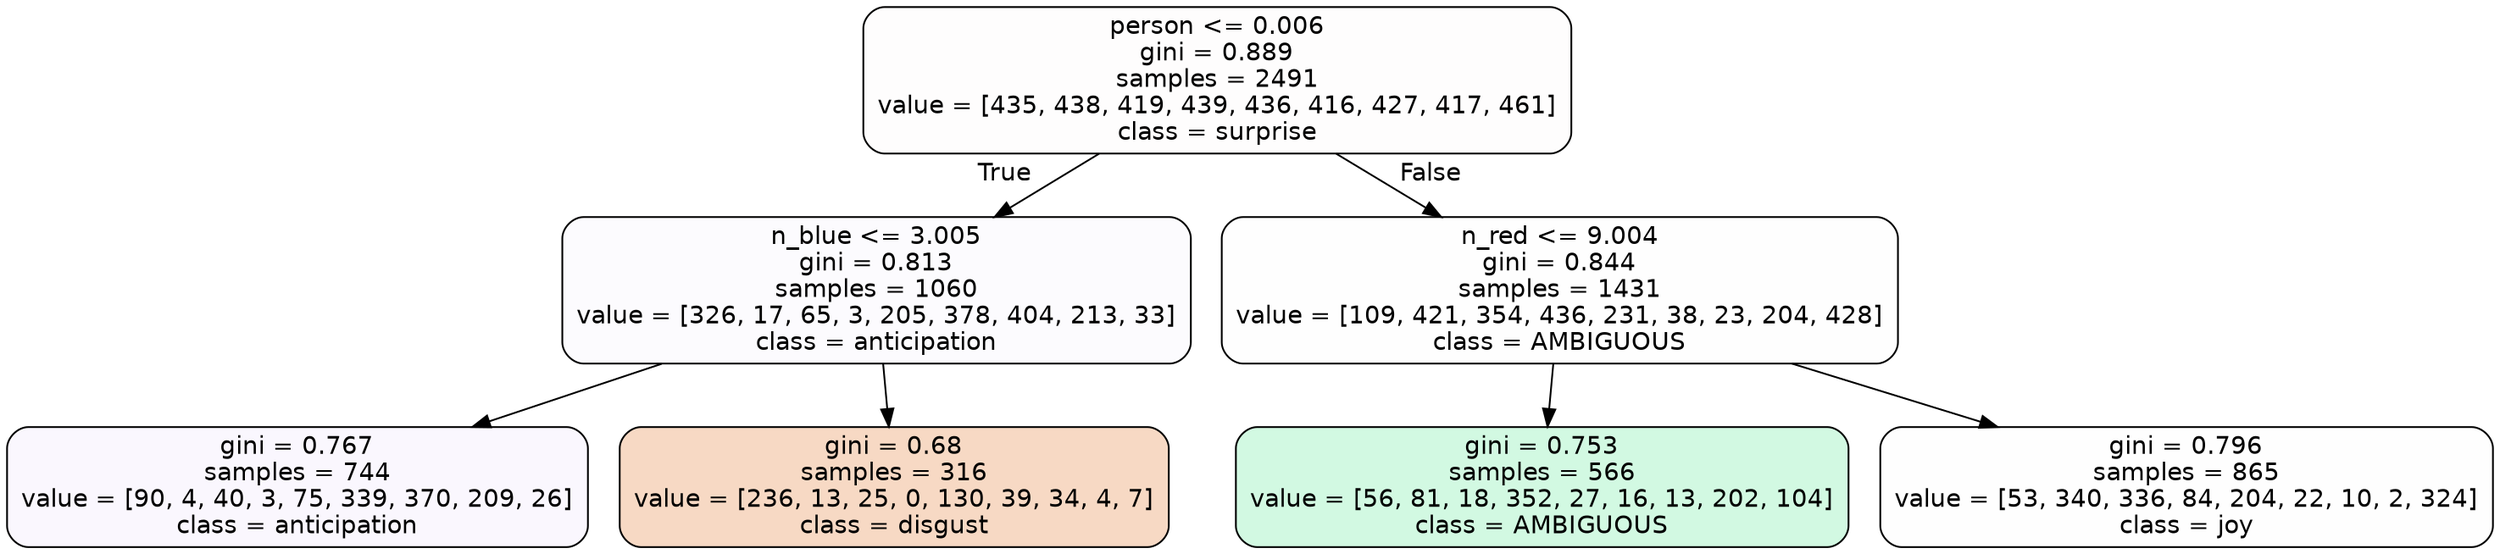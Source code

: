 digraph Tree {
node [shape=box, style="filled, rounded", color="black", fontname=helvetica] ;
edge [fontname=helvetica] ;
0 [label="person <= 0.006\ngini = 0.889\nsamples = 2491\nvalue = [435, 438, 419, 439, 436, 416, 427, 417, 461]\nclass = surprise", fillcolor="#e5396402"] ;
1 [label="n_blue <= 3.005\ngini = 0.813\nsamples = 1060\nvalue = [326, 17, 65, 3, 205, 378, 404, 213, 33]\nclass = anticipation", fillcolor="#8139e505"] ;
0 -> 1 [labeldistance=2.5, labelangle=45, headlabel="True"] ;
2 [label="gini = 0.767\nsamples = 744\nvalue = [90, 4, 40, 3, 75, 339, 370, 209, 26]\nclass = anticipation", fillcolor="#8139e50a"] ;
1 -> 2 ;
3 [label="gini = 0.68\nsamples = 316\nvalue = [236, 13, 25, 0, 130, 39, 34, 4, 7]\nclass = disgust", fillcolor="#e581394c"] ;
1 -> 3 ;
4 [label="n_red <= 9.004\ngini = 0.844\nsamples = 1431\nvalue = [109, 421, 354, 436, 231, 38, 23, 204, 428]\nclass = AMBIGUOUS", fillcolor="#39e58101"] ;
0 -> 4 [labeldistance=2.5, labelangle=-45, headlabel="False"] ;
5 [label="gini = 0.753\nsamples = 566\nvalue = [56, 81, 18, 352, 27, 16, 13, 202, 104]\nclass = AMBIGUOUS", fillcolor="#39e58139"] ;
4 -> 5 ;
6 [label="gini = 0.796\nsamples = 865\nvalue = [53, 340, 336, 84, 204, 22, 10, 2, 324]\nclass = joy", fillcolor="#d7e53901"] ;
4 -> 6 ;
}